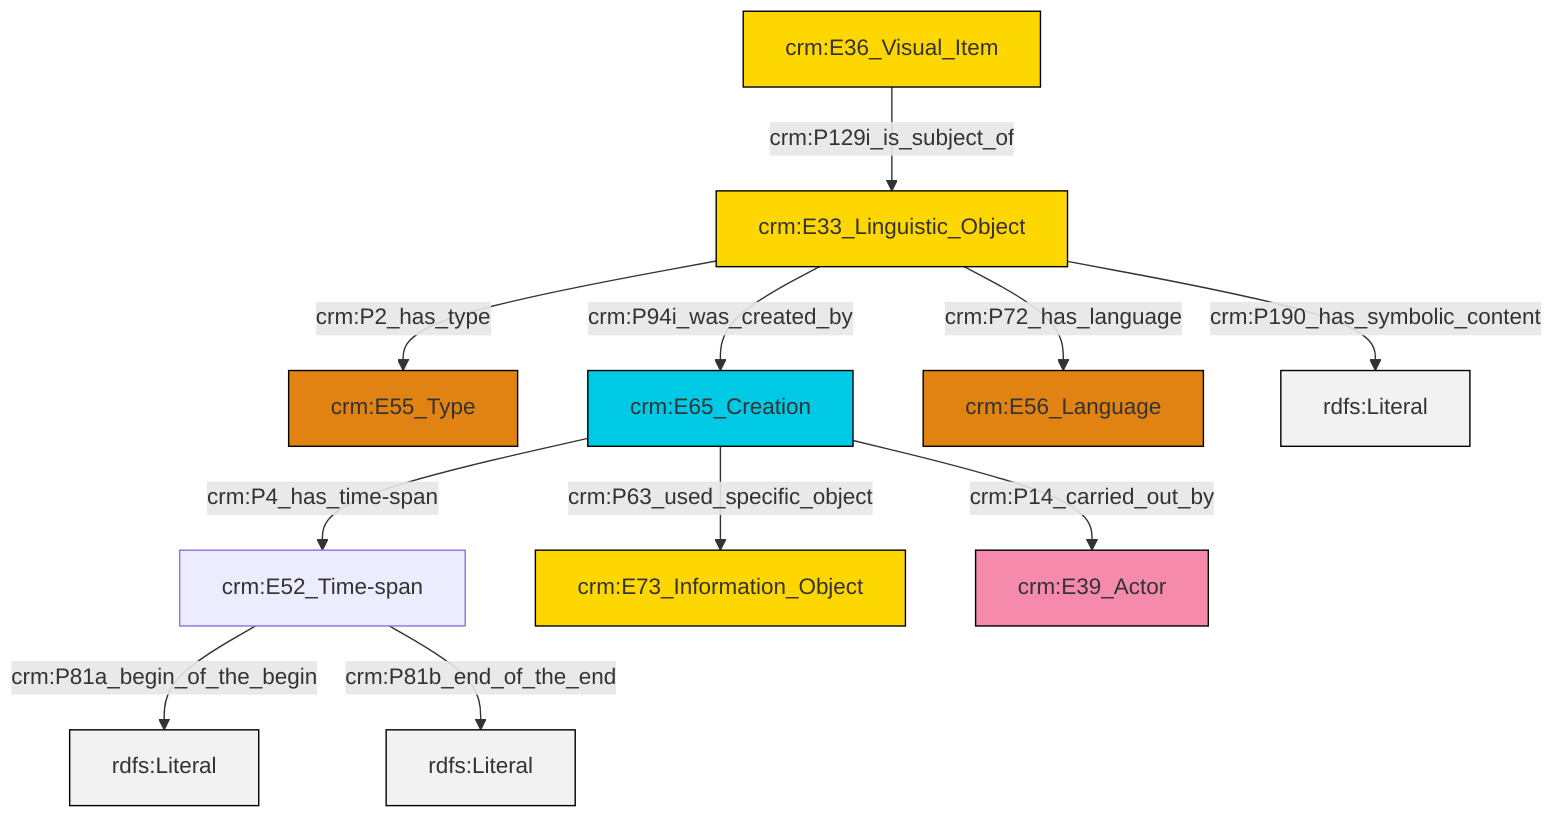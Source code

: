 graph TD
classDef Literal fill:#f2f2f2,stroke:#000000;
classDef CRM_Entity fill:#FFFFFF,stroke:#000000;
classDef Temporal_Entity fill:#00C9E6, stroke:#000000;
classDef Type fill:#E18312, stroke:#000000;
classDef Time-Span fill:#2C9C91, stroke:#000000;
classDef Appellation fill:#FFEB7F, stroke:#000000;
classDef Place fill:#008836, stroke:#000000;
classDef Persistent_Item fill:#B266B2, stroke:#000000;
classDef Conceptual_Object fill:#FFD700, stroke:#000000;
classDef Physical_Thing fill:#D2B48C, stroke:#000000;
classDef Actor fill:#f58aad, stroke:#000000;
classDef PC_Classes fill:#4ce600, stroke:#000000;
classDef Multi fill:#cccccc,stroke:#000000;

2["crm:E33_Linguistic_Object"]:::Conceptual_Object -->|crm:P94i_was_created_by| 3["crm:E65_Creation"]:::Temporal_Entity
4["crm:E52_Time-span"]:::Default -->|crm:P81a_begin_of_the_begin| 10[rdfs:Literal]:::Literal
2["crm:E33_Linguistic_Object"]:::Conceptual_Object -->|crm:P72_has_language| 11["crm:E56_Language"]:::Type
6["crm:E36_Visual_Item"]:::Conceptual_Object -->|crm:P129i_is_subject_of| 2["crm:E33_Linguistic_Object"]:::Conceptual_Object
3["crm:E65_Creation"]:::Temporal_Entity -->|crm:P63_used_specific_object| 8["crm:E73_Information_Object"]:::Conceptual_Object
2["crm:E33_Linguistic_Object"]:::Conceptual_Object -->|crm:P190_has_symbolic_content| 12[rdfs:Literal]:::Literal
2["crm:E33_Linguistic_Object"]:::Conceptual_Object -->|crm:P2_has_type| 0["crm:E55_Type"]:::Type
3["crm:E65_Creation"]:::Temporal_Entity -->|crm:P14_carried_out_by| 14["crm:E39_Actor"]:::Actor
4["crm:E52_Time-span"]:::Default -->|crm:P81b_end_of_the_end| 18[rdfs:Literal]:::Literal
3["crm:E65_Creation"]:::Temporal_Entity -->|crm:P4_has_time-span| 4["crm:E52_Time-span"]:::Default